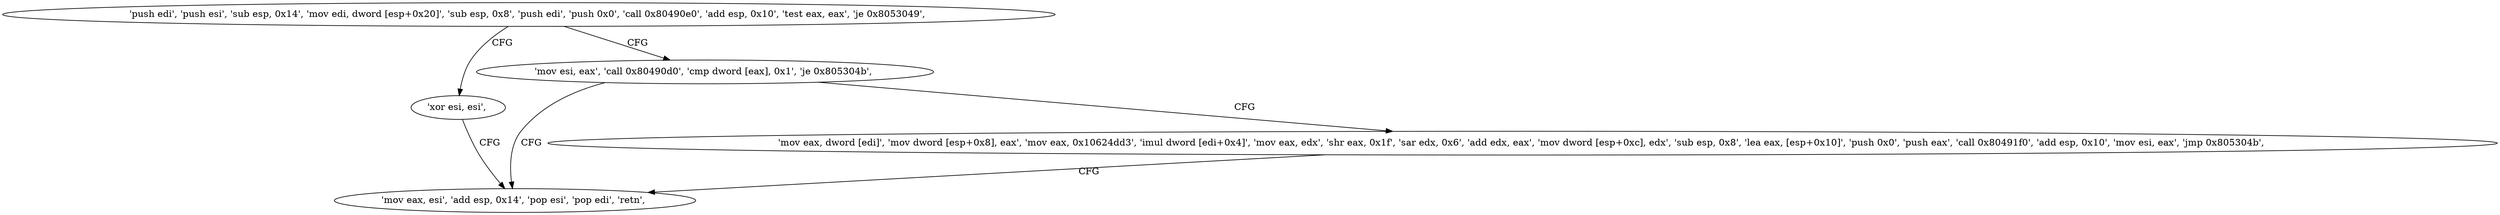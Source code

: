 digraph "func" {
"134557680" [label = "'push edi', 'push esi', 'sub esp, 0x14', 'mov edi, dword [esp+0x20]', 'sub esp, 0x8', 'push edi', 'push 0x0', 'call 0x80490e0', 'add esp, 0x10', 'test eax, eax', 'je 0x8053049', " ]
"134557769" [label = "'xor esi, esi', " ]
"134557707" [label = "'mov esi, eax', 'call 0x80490d0', 'cmp dword [eax], 0x1', 'je 0x805304b', " ]
"134557771" [label = "'mov eax, esi', 'add esp, 0x14', 'pop esi', 'pop edi', 'retn', " ]
"134557719" [label = "'mov eax, dword [edi]', 'mov dword [esp+0x8], eax', 'mov eax, 0x10624dd3', 'imul dword [edi+0x4]', 'mov eax, edx', 'shr eax, 0x1f', 'sar edx, 0x6', 'add edx, eax', 'mov dword [esp+0xc], edx', 'sub esp, 0x8', 'lea eax, [esp+0x10]', 'push 0x0', 'push eax', 'call 0x80491f0', 'add esp, 0x10', 'mov esi, eax', 'jmp 0x805304b', " ]
"134557680" -> "134557769" [ label = "CFG" ]
"134557680" -> "134557707" [ label = "CFG" ]
"134557769" -> "134557771" [ label = "CFG" ]
"134557707" -> "134557771" [ label = "CFG" ]
"134557707" -> "134557719" [ label = "CFG" ]
"134557719" -> "134557771" [ label = "CFG" ]
}
